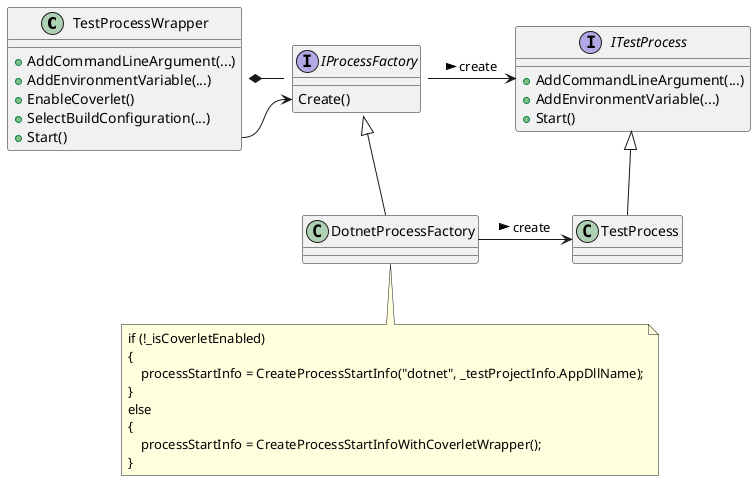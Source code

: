 @startuml
class "TestProcessWrapper" as wrapper {
  + AddCommandLineArgument(...)
  + AddEnvironmentVariable(...)
  + EnableCoverlet()
  + SelectBuildConfiguration(...)
  + Start()
}

interface "IProcessFactory" as factory_if
factory_if : Create()

class "DotnetProcessFactory" as factory

interface "ITestProcess" as process_if {
  + AddCommandLineArgument(...)
  + AddEnvironmentVariable(...)
  + Start()
}

class "TestProcess" as process

factory_if <|-- factory
process_if <|-- process

factory_if -> process_if :  create >
factory -> process : create >

wrapper *- factory_if

wrapper::Start --> factory_if::Create

note bottom of factory
if (!_isCoverletEnabled)
{
    processStartInfo = CreateProcessStartInfo("dotnet", _testProjectInfo.AppDllName);
}
else
{
    processStartInfo = CreateProcessStartInfoWithCoverletWrapper();
}
end note
@enduml